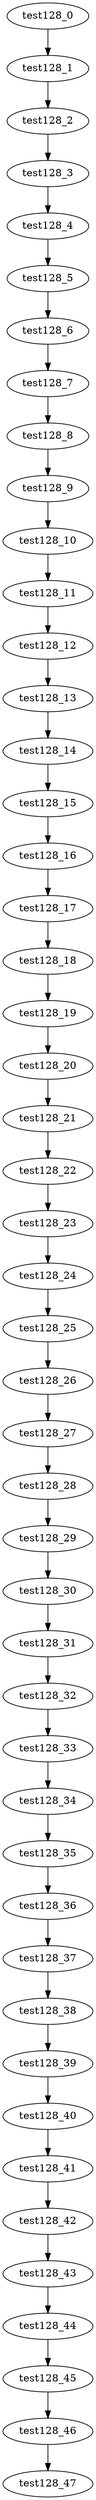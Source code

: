 digraph G {
test128_0->test128_1;
test128_1->test128_2;
test128_2->test128_3;
test128_3->test128_4;
test128_4->test128_5;
test128_5->test128_6;
test128_6->test128_7;
test128_7->test128_8;
test128_8->test128_9;
test128_9->test128_10;
test128_10->test128_11;
test128_11->test128_12;
test128_12->test128_13;
test128_13->test128_14;
test128_14->test128_15;
test128_15->test128_16;
test128_16->test128_17;
test128_17->test128_18;
test128_18->test128_19;
test128_19->test128_20;
test128_20->test128_21;
test128_21->test128_22;
test128_22->test128_23;
test128_23->test128_24;
test128_24->test128_25;
test128_25->test128_26;
test128_26->test128_27;
test128_27->test128_28;
test128_28->test128_29;
test128_29->test128_30;
test128_30->test128_31;
test128_31->test128_32;
test128_32->test128_33;
test128_33->test128_34;
test128_34->test128_35;
test128_35->test128_36;
test128_36->test128_37;
test128_37->test128_38;
test128_38->test128_39;
test128_39->test128_40;
test128_40->test128_41;
test128_41->test128_42;
test128_42->test128_43;
test128_43->test128_44;
test128_44->test128_45;
test128_45->test128_46;
test128_46->test128_47;

}
